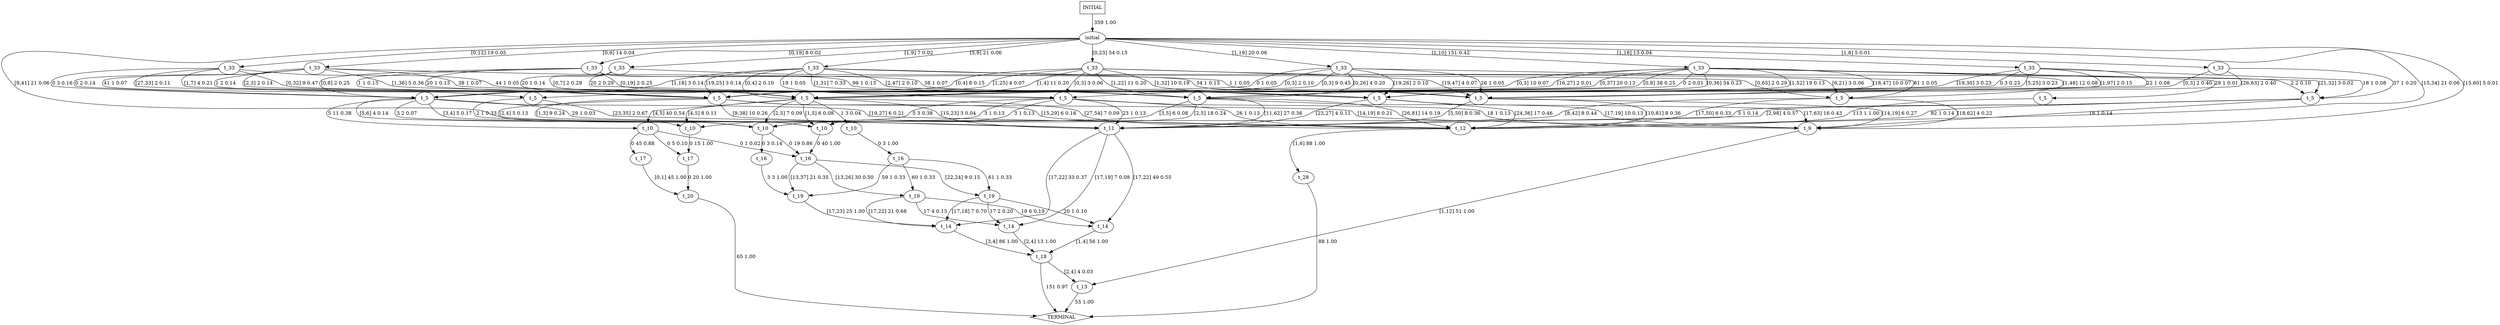 digraph G {
  0 [label="initial"];
  1 [label="t_10"];
  2 [label="t_10"];
  3 [label="t_10"];
  4 [label="t_10"];
  5 [label="t_10"];
  6 [label="t_11"];
  7 [label="t_12"];
  8 [label="t_13"];
  9 [label="t_14"];
  10 [label="t_14"];
  11 [label="t_14"];
  12 [label="t_16"];
  13 [label="t_16"];
  14 [label="t_16"];
  15 [label="t_17"];
  16 [label="t_17"];
  17 [label="t_18"];
  18 [label="t_19"];
  19 [label="t_19"];
  20 [label="t_19"];
  21 [label="t_20"];
  22 [label="t_28"];
  23 [label="t_33"];
  24 [label="t_33"];
  25 [label="t_33"];
  26 [label="t_33"];
  27 [label="t_33"];
  28 [label="t_33"];
  29 [label="t_33"];
  30 [label="t_33"];
  31 [label="t_33"];
  32 [label="t_33"];
  33 [label="t_5"];
  34 [label="t_5"];
  35 [label="t_5"];
  36 [label="t_5"];
  37 [label="t_5"];
  38 [label="t_5"];
  39 [label="t_5"];
  40 [label="t_5"];
  41 [label="t_5"];
  42 [label="t_5"];
  43 [label="t_5"];
  44 [label="t_9"];
  45 [label="TERMINAL",shape=diamond];
  46 [label="INITIAL",shape=box];
0->6 [label="[9,41] 21 0.06"];
0->7 [label="[15,34] 21 0.06"];
0->23 [label="[1,8] 5 0.01"];
0->24 [label="[1,9] 7 0.02"];
0->27 [label="[0,19] 8 0.02"];
0->26 [label="[1,18] 13 0.04"];
0->29 [label="[0,9] 14 0.04"];
0->25 [label="[0,12] 19 0.05"];
0->28 [label="[1,19] 20 0.06"];
0->30 [label="[5,9] 21 0.06"];
0->31 [label="[0,23] 54 0.15"];
0->32 [label="[1,10] 151 0.42"];
0->44 [label="[15,60] 5 0.01"];
1->13 [label="0 3 1.00"];
2->14 [label="0 40 1.00"];
3->15 [label="0 15 1.00"];
4->12 [label="0 3 0.14"];
4->14 [label="0 19 0.86"];
5->14 [label="0 1 0.02"];
5->15 [label="0 5 0.10"];
5->16 [label="0 45 0.88"];
6->9 [label="[17,19] 7 0.08"];
6->11 [label="[17,22] 33 0.37"];
6->10 [label="[17,22] 49 0.55"];
7->22 [label="[1,6] 88 1.00"];
8->45 [label=" 55 1.00"];
9->17 [label="[2,4] 13 1.00"];
10->17 [label="[1,4] 56 1.00"];
11->17 [label="[3,4] 86 1.00"];
12->18 [label="3 3 1.00"];
13->18 [label="59 1 0.33"];
13->20 [label="60 1 0.33"];
13->19 [label="61 1 0.33"];
14->19 [label="[22,24] 9 0.15"];
14->18 [label="[13,37] 21 0.35"];
14->20 [label="[13,26] 30 0.50"];
15->21 [label="0 20 1.00"];
16->21 [label="[0,1] 45 1.00"];
17->8 [label="[2,4] 4 0.03"];
17->45 [label=" 151 0.97"];
18->11 [label="[17,23] 25 1.00"];
19->10 [label="20 1 0.10"];
19->9 [label="17 2 0.20"];
19->11 [label="[17,18] 7 0.70"];
20->9 [label="17 4 0.13"];
20->10 [label="18 6 0.19"];
20->11 [label="[17,22] 21 0.68"];
21->45 [label=" 65 1.00"];
22->45 [label=" 88 1.00"];
23->38 [label="37 1 0.20"];
23->43 [label="[0,3] 2 0.40"];
23->36 [label="[26,63] 2 0.40"];
24->39 [label="20 1 0.14"];
24->43 [label="[0,7] 2 0.29"];
24->37 [label="[0,65] 2 0.29"];
24->41 [label="20 2 0.29"];
25->36 [label="44 1 0.05"];
25->39 [label="[27,33] 2 0.11"];
25->42 [label="0 3 0.16"];
25->43 [label="[1,7] 4 0.21"];
25->40 [label="[0,32] 9 0.47"];
26->38 [label="18 1 0.08"];
26->36 [label="22 1 0.08"];
26->35 [label="[1,97] 2 0.15"];
26->43 [label="0 3 0.23"];
26->40 [label="[5,25] 3 0.23"];
26->39 [label="[19,30] 3 0.23"];
27->43 [label="1 1 0.13"];
27->39 [label="20 1 0.13"];
27->36 [label="34 1 0.13"];
27->35 [label="96 1 0.13"];
27->42 [label="[0,8] 2 0.25"];
27->40 [label="[0,19] 2 0.25"];
28->42 [label="0 1 0.05"];
28->36 [label="26 1 0.05"];
28->37 [label="81 1 0.05"];
28->39 [label="[0,3] 2 0.10"];
28->35 [label="[19,26] 2 0.10"];
28->40 [label="[0,26] 4 0.20"];
28->43 [label="[0,3] 9 0.45"];
29->35 [label="38 1 0.07"];
29->36 [label="38 1 0.07"];
29->34 [label="41 1 0.07"];
29->42 [label="0 2 0.14"];
29->39 [label="1 2 0.14"];
29->43 [label="[2,3] 2 0.14"];
29->40 [label="[1,36] 5 0.36"];
30->36 [label="1 1 0.05"];
30->41 [label="19 1 0.05"];
30->43 [label="[0,4] 2 0.10"];
30->38 [label="2 2 0.10"];
30->35 [label="[2,47] 2 0.10"];
30->42 [label="[1,18] 3 0.14"];
30->39 [label="[19,25] 3 0.14"];
30->40 [label="[1,31] 7 0.33"];
31->41 [label="[0,3] 3 0.06"];
31->37 [label="[6,21] 3 0.06"];
31->39 [label="[1,25] 4 0.07"];
31->36 [label="[19,47] 4 0.07"];
31->42 [label="[0,4] 8 0.15"];
31->35 [label="[1,32] 10 0.19"];
31->43 [label="[1,4] 11 0.20"];
31->40 [label="[1,22] 11 0.20"];
32->33 [label="29 1 0.01"];
32->41 [label="0 2 0.01"];
32->34 [label="[16,27] 2 0.01"];
32->38 [label="[21,32] 3 0.02"];
32->42 [label="[0,3] 10 0.07"];
32->36 [label="[18,47] 10 0.07"];
32->37 [label="[1,48] 12 0.08"];
32->35 [label="[1,52] 19 0.13"];
32->39 [label="[0,37] 20 0.13"];
32->40 [label="[0,36] 34 0.23"];
32->43 [label="[0,8] 38 0.25"];
33->7 [label="113 1 1.00"];
34->4 [label="2 1 0.33"];
34->6 [label="[23,35] 2 0.67"];
35->6 [label="[23,27] 4 0.11"];
35->7 [label="[24,36] 17 0.46"];
35->44 [label="[17,63] 16 0.43"];
36->6 [label="[5,50] 8 0.36"];
36->7 [label="[10,81] 8 0.36"];
36->44 [label="[14,19] 6 0.27"];
37->6 [label="[8,42] 8 0.44"];
37->7 [label="[17,50] 6 0.33"];
37->44 [label="[18,62] 4 0.22"];
38->2 [label="5 1 0.14"];
38->6 [label="[2,98] 4 0.57"];
38->7 [label="82 1 0.14"];
38->44 [label="18 1 0.14"];
39->4 [label="[2,4] 5 0.13"];
39->2 [label="[1,3] 9 0.24"];
39->6 [label="[9,38] 10 0.26"];
39->7 [label="[15,29] 6 0.16"];
39->44 [label="[14,19] 8 0.21"];
40->4 [label="[3,5] 6 0.08"];
40->2 [label="[2,5] 18 0.24"];
40->6 [label="[11,62] 27 0.36"];
40->7 [label="[26,81] 14 0.19"];
40->44 [label="[17,19] 10 0.13"];
41->4 [label="3 1 0.13"];
41->2 [label="3 1 0.13"];
41->3 [label="5 3 0.38"];
41->6 [label="23 1 0.13"];
41->7 [label="26 1 0.13"];
41->44 [label="18 1 0.13"];
42->4 [label="3 2 0.07"];
42->3 [label="[5,6] 4 0.14"];
42->2 [label="[3,4] 5 0.17"];
42->5 [label="5 11 0.38"];
42->6 [label="29 1 0.03"];
42->7 [label="[19,27] 6 0.21"];
43->1 [label="1 3 0.04"];
43->2 [label="[1,5] 6 0.08"];
43->4 [label="[2,5] 7 0.09"];
43->3 [label="[4,5] 8 0.11"];
43->5 [label="[4,5] 40 0.54"];
43->6 [label="[15,23] 3 0.04"];
43->7 [label="[27,54] 7 0.09"];
44->8 [label="[1,12] 51 1.00"];
46->0 [label=" 359 1.00"];
}
